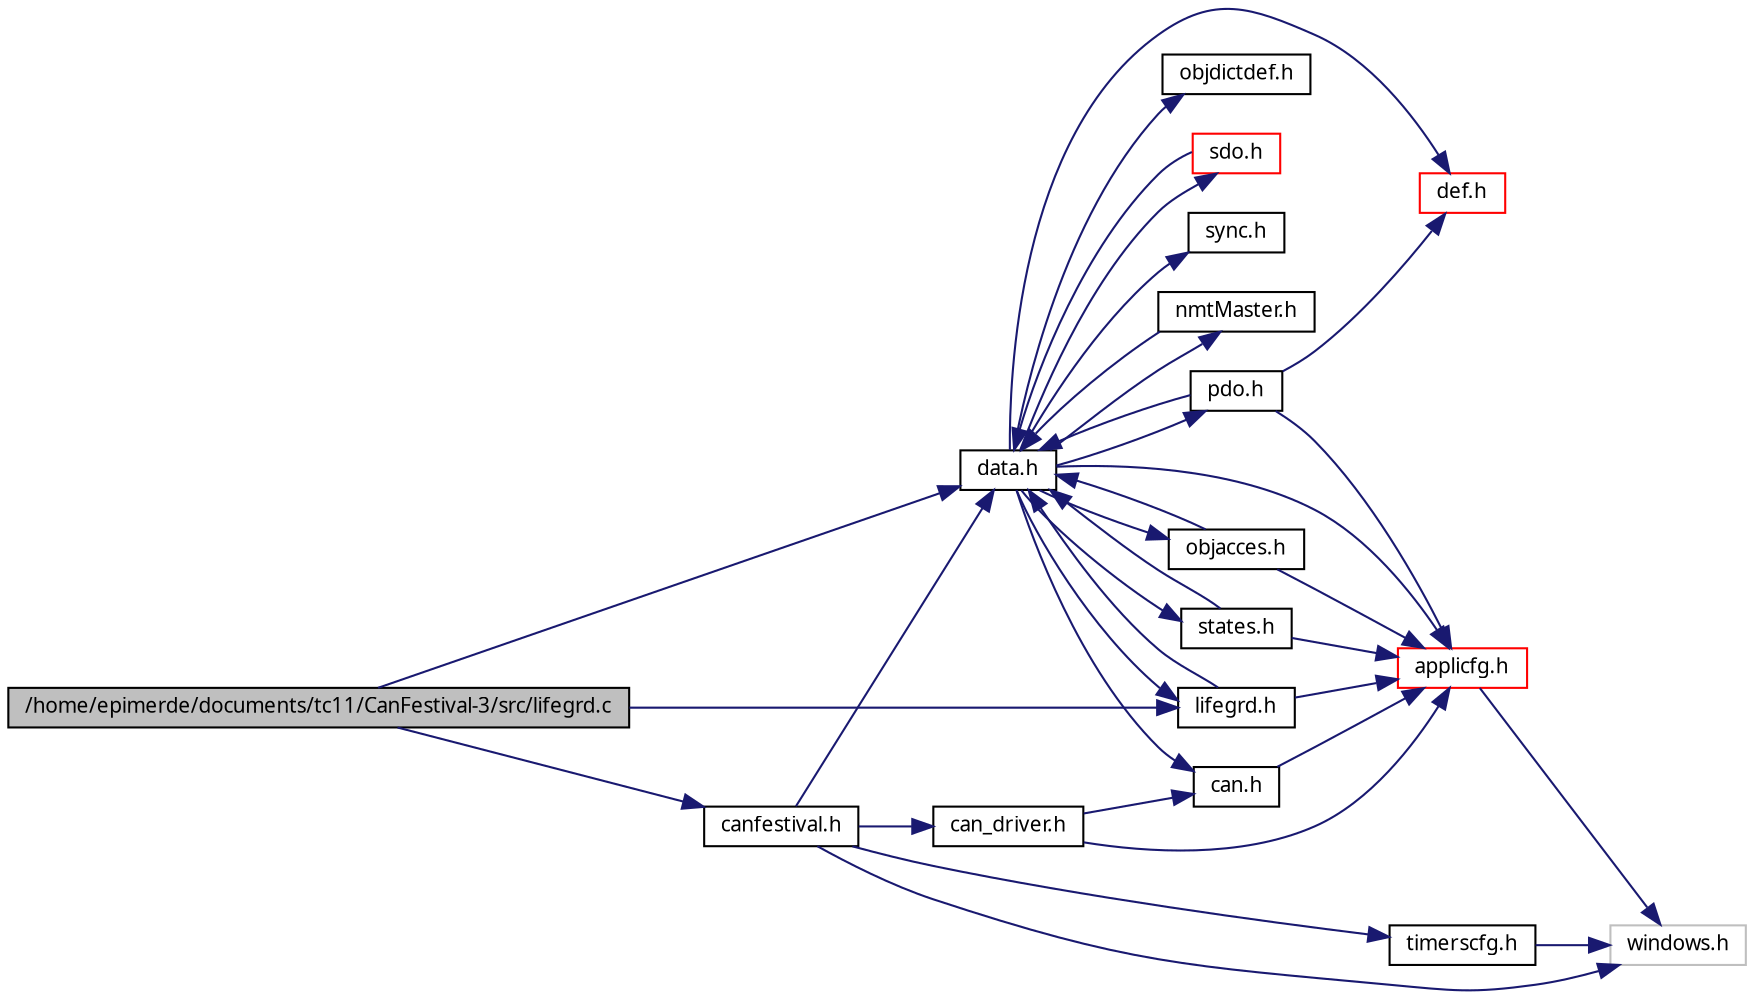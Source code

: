 digraph G
{
  edge [fontname="FreeSans.ttf",fontsize=10,labelfontname="FreeSans.ttf",labelfontsize=10];
  node [fontname="FreeSans.ttf",fontsize=10,shape=record];
  rankdir=LR;
  Node1 [label="/home/epimerde/documents/tc11/CanFestival-3/src/lifegrd.c",height=0.2,width=0.4,color="black", fillcolor="grey75", style="filled" fontcolor="black"];
  Node1 -> Node2 [color="midnightblue",fontsize=10,style="solid",fontname="FreeSans.ttf"];
  Node2 [label="data.h",height=0.2,width=0.4,color="black", fillcolor="white", style="filled",URL="$data_8h.html"];
  Node2 -> Node3 [color="midnightblue",fontsize=10,style="solid",fontname="FreeSans.ttf"];
  Node3 [label="applicfg.h",height=0.2,width=0.4,color="red", fillcolor="white", style="filled",URL="$win32_2applicfg_8h.html"];
  Node3 -> Node4 [color="midnightblue",fontsize=10,style="solid",fontname="FreeSans.ttf"];
  Node4 [label="windows.h",height=0.2,width=0.4,color="grey75", fillcolor="white", style="filled"];
  Node2 -> Node5 [color="midnightblue",fontsize=10,style="solid",fontname="FreeSans.ttf"];
  Node5 [label="def.h",height=0.2,width=0.4,color="red", fillcolor="white", style="filled",URL="$def_8h.html"];
  Node2 -> Node6 [color="midnightblue",fontsize=10,style="solid",fontname="FreeSans.ttf"];
  Node6 [label="can.h",height=0.2,width=0.4,color="black", fillcolor="white", style="filled",URL="$can_8h.html"];
  Node6 -> Node3 [color="midnightblue",fontsize=10,style="solid",fontname="FreeSans.ttf"];
  Node2 -> Node7 [color="midnightblue",fontsize=10,style="solid",fontname="FreeSans.ttf"];
  Node7 [label="objdictdef.h",height=0.2,width=0.4,color="black", fillcolor="white", style="filled",URL="$objdictdef_8h.html"];
  Node2 -> Node8 [color="midnightblue",fontsize=10,style="solid",fontname="FreeSans.ttf"];
  Node8 [label="objacces.h",height=0.2,width=0.4,color="black", fillcolor="white", style="filled",URL="$objacces_8h.html"];
  Node8 -> Node3 [color="midnightblue",fontsize=10,style="solid",fontname="FreeSans.ttf"];
  Node8 -> Node2 [color="midnightblue",fontsize=10,style="solid",fontname="FreeSans.ttf"];
  Node2 -> Node9 [color="midnightblue",fontsize=10,style="solid",fontname="FreeSans.ttf"];
  Node9 [label="sdo.h",height=0.2,width=0.4,color="red", fillcolor="white", style="filled",URL="$sdo_8h.html"];
  Node9 -> Node2 [color="midnightblue",fontsize=10,style="solid",fontname="FreeSans.ttf"];
  Node2 -> Node10 [color="midnightblue",fontsize=10,style="solid",fontname="FreeSans.ttf"];
  Node10 [label="pdo.h",height=0.2,width=0.4,color="black", fillcolor="white", style="filled",URL="$pdo_8h.html"];
  Node10 -> Node3 [color="midnightblue",fontsize=10,style="solid",fontname="FreeSans.ttf"];
  Node10 -> Node5 [color="midnightblue",fontsize=10,style="solid",fontname="FreeSans.ttf"];
  Node10 -> Node2 [color="midnightblue",fontsize=10,style="solid",fontname="FreeSans.ttf"];
  Node2 -> Node11 [color="midnightblue",fontsize=10,style="solid",fontname="FreeSans.ttf"];
  Node11 [label="states.h",height=0.2,width=0.4,color="black", fillcolor="white", style="filled",URL="$states_8h.html"];
  Node11 -> Node3 [color="midnightblue",fontsize=10,style="solid",fontname="FreeSans.ttf"];
  Node11 -> Node2 [color="midnightblue",fontsize=10,style="solid",fontname="FreeSans.ttf"];
  Node2 -> Node12 [color="midnightblue",fontsize=10,style="solid",fontname="FreeSans.ttf"];
  Node12 [label="lifegrd.h",height=0.2,width=0.4,color="black", fillcolor="white", style="filled",URL="$lifegrd_8h.html"];
  Node12 -> Node3 [color="midnightblue",fontsize=10,style="solid",fontname="FreeSans.ttf"];
  Node12 -> Node2 [color="midnightblue",fontsize=10,style="solid",fontname="FreeSans.ttf"];
  Node2 -> Node13 [color="midnightblue",fontsize=10,style="solid",fontname="FreeSans.ttf"];
  Node13 [label="sync.h",height=0.2,width=0.4,color="black", fillcolor="white", style="filled",URL="$sync_8h.html"];
  Node2 -> Node14 [color="midnightblue",fontsize=10,style="solid",fontname="FreeSans.ttf"];
  Node14 [label="nmtMaster.h",height=0.2,width=0.4,color="black", fillcolor="white", style="filled",URL="$nmtMaster_8h.html"];
  Node14 -> Node2 [color="midnightblue",fontsize=10,style="solid",fontname="FreeSans.ttf"];
  Node1 -> Node12 [color="midnightblue",fontsize=10,style="solid",fontname="FreeSans.ttf"];
  Node1 -> Node15 [color="midnightblue",fontsize=10,style="solid",fontname="FreeSans.ttf"];
  Node15 [label="canfestival.h",height=0.2,width=0.4,color="black", fillcolor="white", style="filled",URL="$win32_2canfestival_8h.html"];
  Node15 -> Node16 [color="midnightblue",fontsize=10,style="solid",fontname="FreeSans.ttf"];
  Node16 [label="timerscfg.h",height=0.2,width=0.4,color="black", fillcolor="white", style="filled",URL="$win32_2timerscfg_8h.html"];
  Node16 -> Node4 [color="midnightblue",fontsize=10,style="solid",fontname="FreeSans.ttf"];
  Node15 -> Node17 [color="midnightblue",fontsize=10,style="solid",fontname="FreeSans.ttf"];
  Node17 [label="can_driver.h",height=0.2,width=0.4,color="black", fillcolor="white", style="filled",URL="$can__driver_8h.html"];
  Node17 -> Node3 [color="midnightblue",fontsize=10,style="solid",fontname="FreeSans.ttf"];
  Node17 -> Node6 [color="midnightblue",fontsize=10,style="solid",fontname="FreeSans.ttf"];
  Node15 -> Node2 [color="midnightblue",fontsize=10,style="solid",fontname="FreeSans.ttf"];
  Node15 -> Node4 [color="midnightblue",fontsize=10,style="solid",fontname="FreeSans.ttf"];
}
